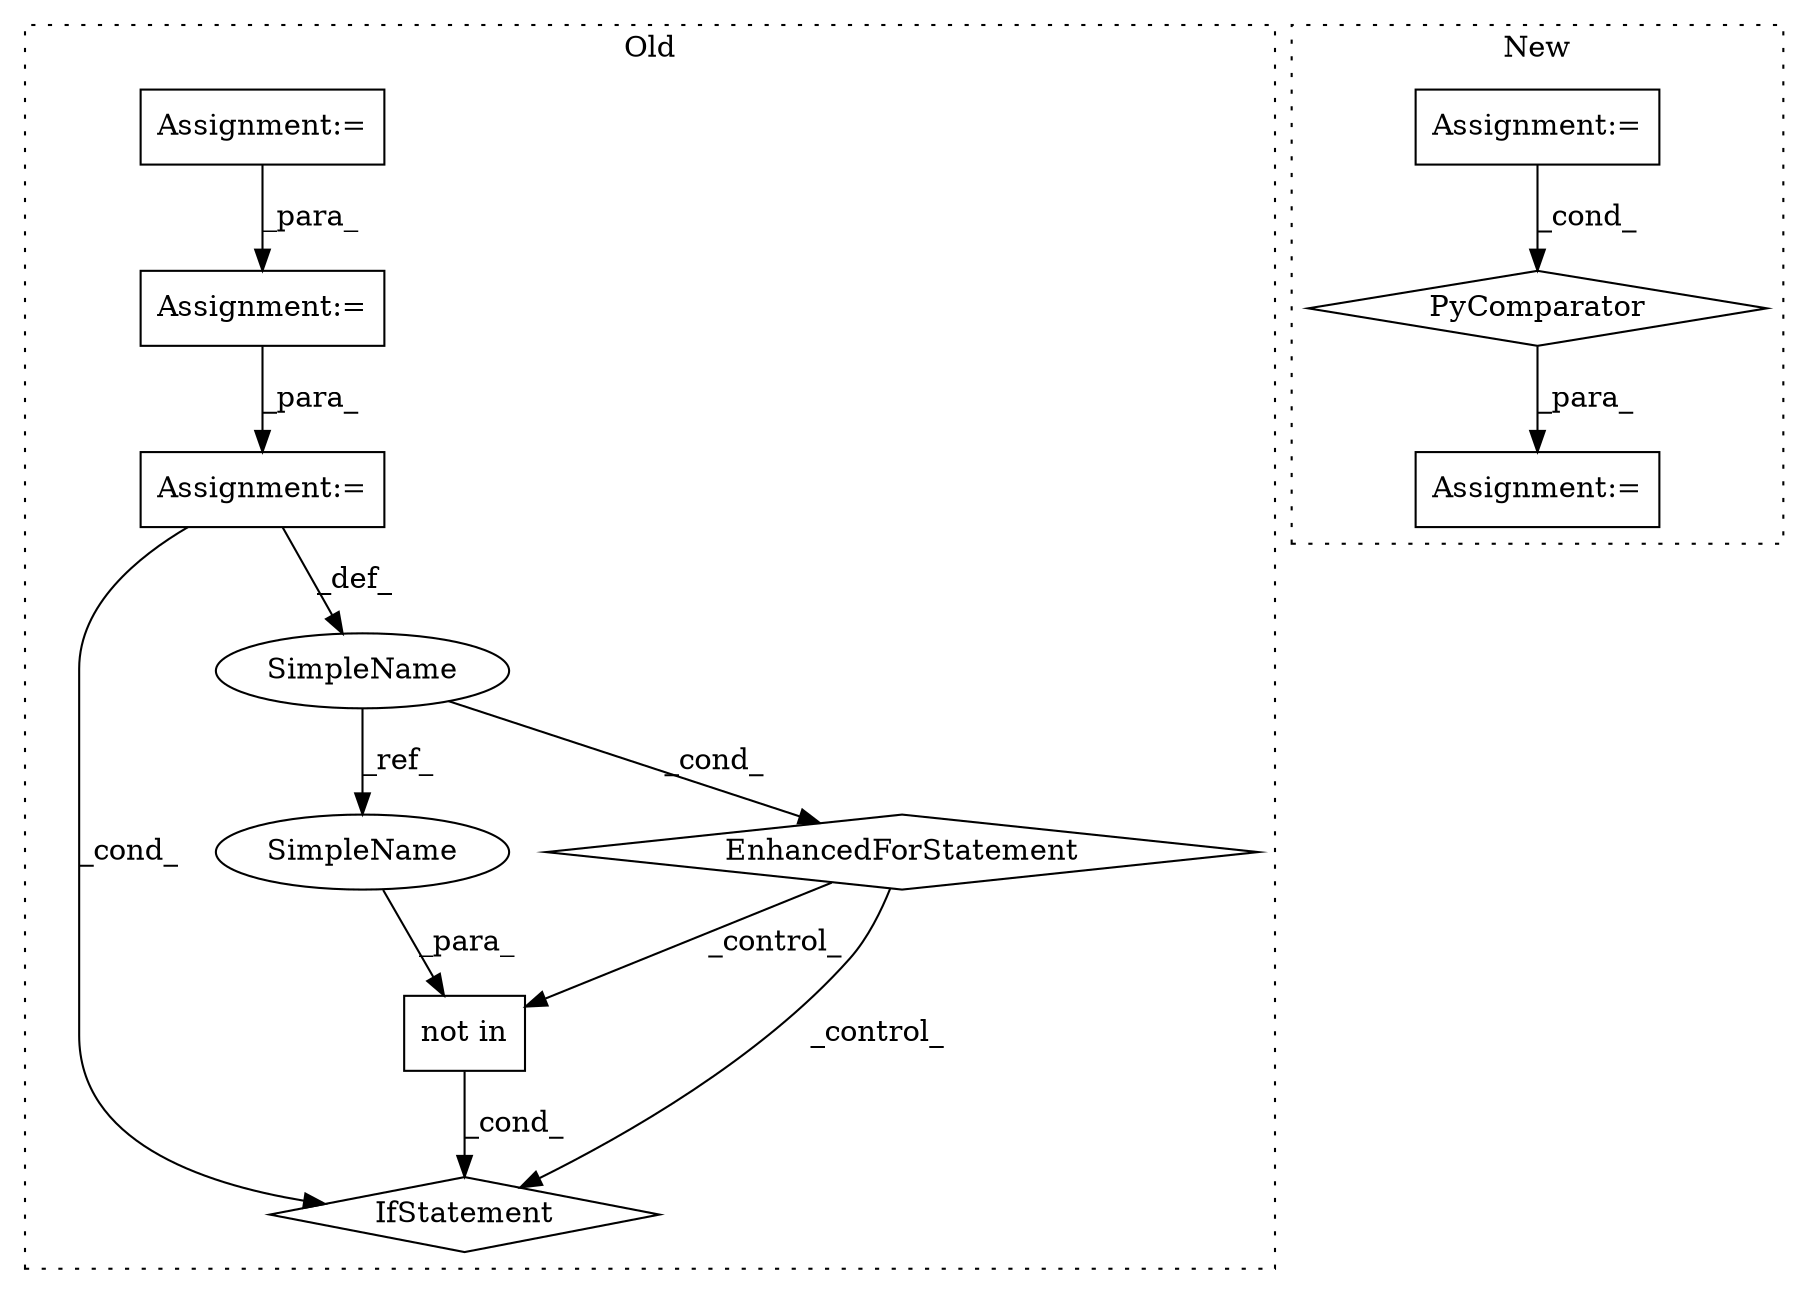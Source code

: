 digraph G {
subgraph cluster0 {
1 [label="not in" a="108" s="1236" l="28" shape="box"];
3 [label="IfStatement" a="25" s="1226,1264" l="10,2" shape="diamond"];
4 [label="EnhancedForStatement" a="70" s="1120,1216" l="53,2" shape="diamond"];
5 [label="Assignment:=" a="7" s="1120,1216" l="53,2" shape="box"];
8 [label="SimpleName" a="42" s="1180" l="4" shape="ellipse"];
9 [label="Assignment:=" a="7" s="937" l="1" shape="box"];
10 [label="Assignment:=" a="7" s="1079" l="2" shape="box"];
11 [label="SimpleName" a="42" s="1236" l="4" shape="ellipse"];
label = "Old";
style="dotted";
}
subgraph cluster1 {
2 [label="PyComparator" a="113" s="792" l="25" shape="diamond"];
6 [label="Assignment:=" a="7" s="792" l="25" shape="box"];
7 [label="Assignment:=" a="7" s="715" l="12" shape="box"];
label = "New";
style="dotted";
}
1 -> 3 [label="_cond_"];
2 -> 7 [label="_para_"];
4 -> 1 [label="_control_"];
4 -> 3 [label="_control_"];
5 -> 8 [label="_def_"];
5 -> 3 [label="_cond_"];
6 -> 2 [label="_cond_"];
8 -> 11 [label="_ref_"];
8 -> 4 [label="_cond_"];
9 -> 10 [label="_para_"];
10 -> 5 [label="_para_"];
11 -> 1 [label="_para_"];
}